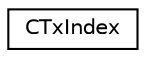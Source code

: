 digraph "Graphical Class Hierarchy"
{
  edge [fontname="Helvetica",fontsize="10",labelfontname="Helvetica",labelfontsize="10"];
  node [fontname="Helvetica",fontsize="10",shape=record];
  rankdir="LR";
  Node0 [label="CTxIndex",height=0.2,width=0.4,color="black", fillcolor="white", style="filled",URL="$d5/db3/class_c_tx_index.html",tooltip="A txdb record that contains the disk location of a transaction and the locations of transactions that..."];
}
